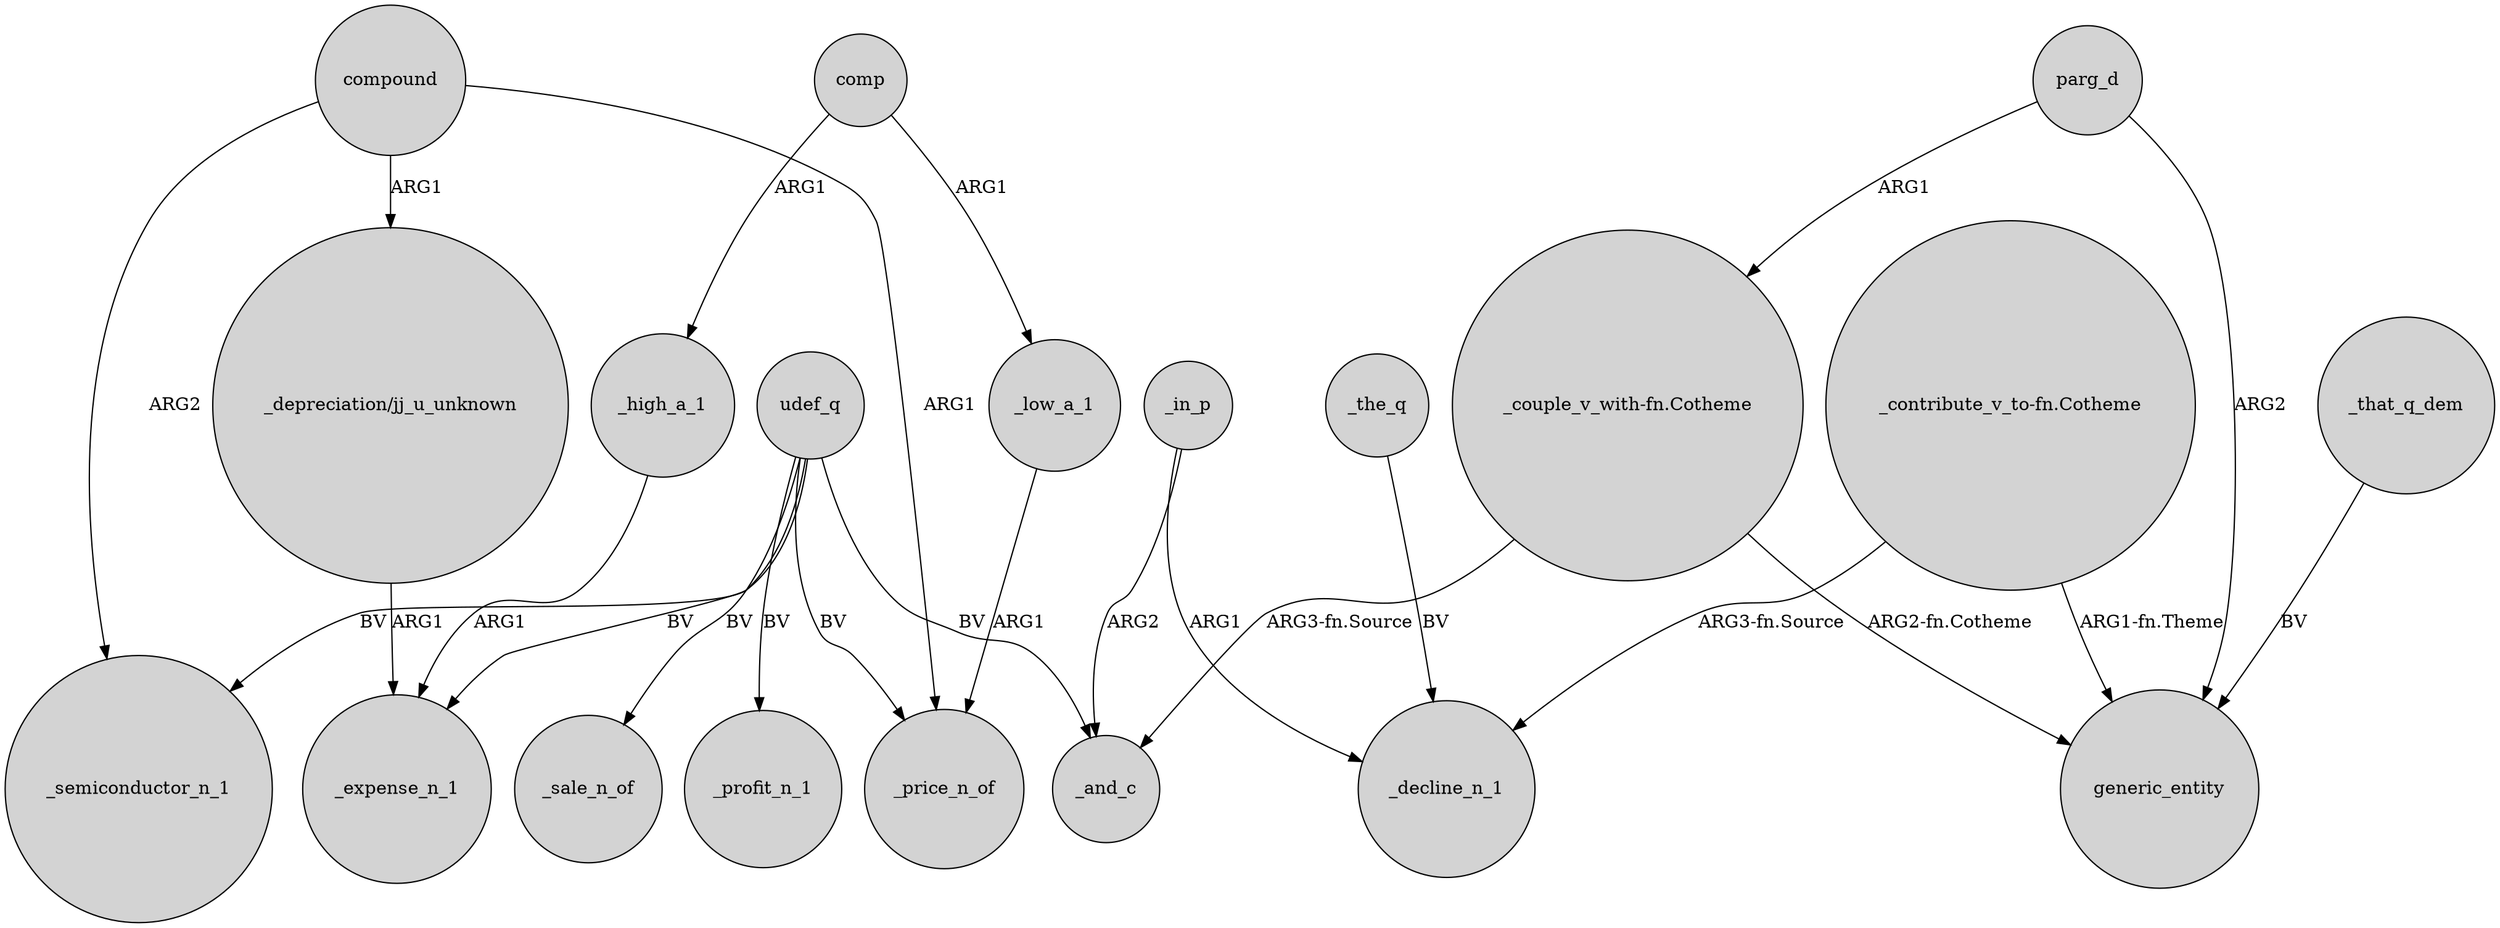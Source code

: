 digraph {
	node [shape=circle style=filled]
	_in_p -> _and_c [label=ARG2]
	comp -> _low_a_1 [label=ARG1]
	"_contribute_v_to-fn.Cotheme" -> generic_entity [label="ARG1-fn.Theme"]
	udef_q -> _price_n_of [label=BV]
	compound -> "_depreciation/jj_u_unknown" [label=ARG1]
	udef_q -> _semiconductor_n_1 [label=BV]
	udef_q -> _profit_n_1 [label=BV]
	udef_q -> _sale_n_of [label=BV]
	udef_q -> _and_c [label=BV]
	_in_p -> _decline_n_1 [label=ARG1]
	_low_a_1 -> _price_n_of [label=ARG1]
	"_couple_v_with-fn.Cotheme" -> _and_c [label="ARG3-fn.Source"]
	comp -> _high_a_1 [label=ARG1]
	"_contribute_v_to-fn.Cotheme" -> _decline_n_1 [label="ARG3-fn.Source"]
	udef_q -> _expense_n_1 [label=BV]
	compound -> _semiconductor_n_1 [label=ARG2]
	parg_d -> "_couple_v_with-fn.Cotheme" [label=ARG1]
	_high_a_1 -> _expense_n_1 [label=ARG1]
	"_depreciation/jj_u_unknown" -> _expense_n_1 [label=ARG1]
	_the_q -> _decline_n_1 [label=BV]
	_that_q_dem -> generic_entity [label=BV]
	"_couple_v_with-fn.Cotheme" -> generic_entity [label="ARG2-fn.Cotheme"]
	compound -> _price_n_of [label=ARG1]
	parg_d -> generic_entity [label=ARG2]
}
